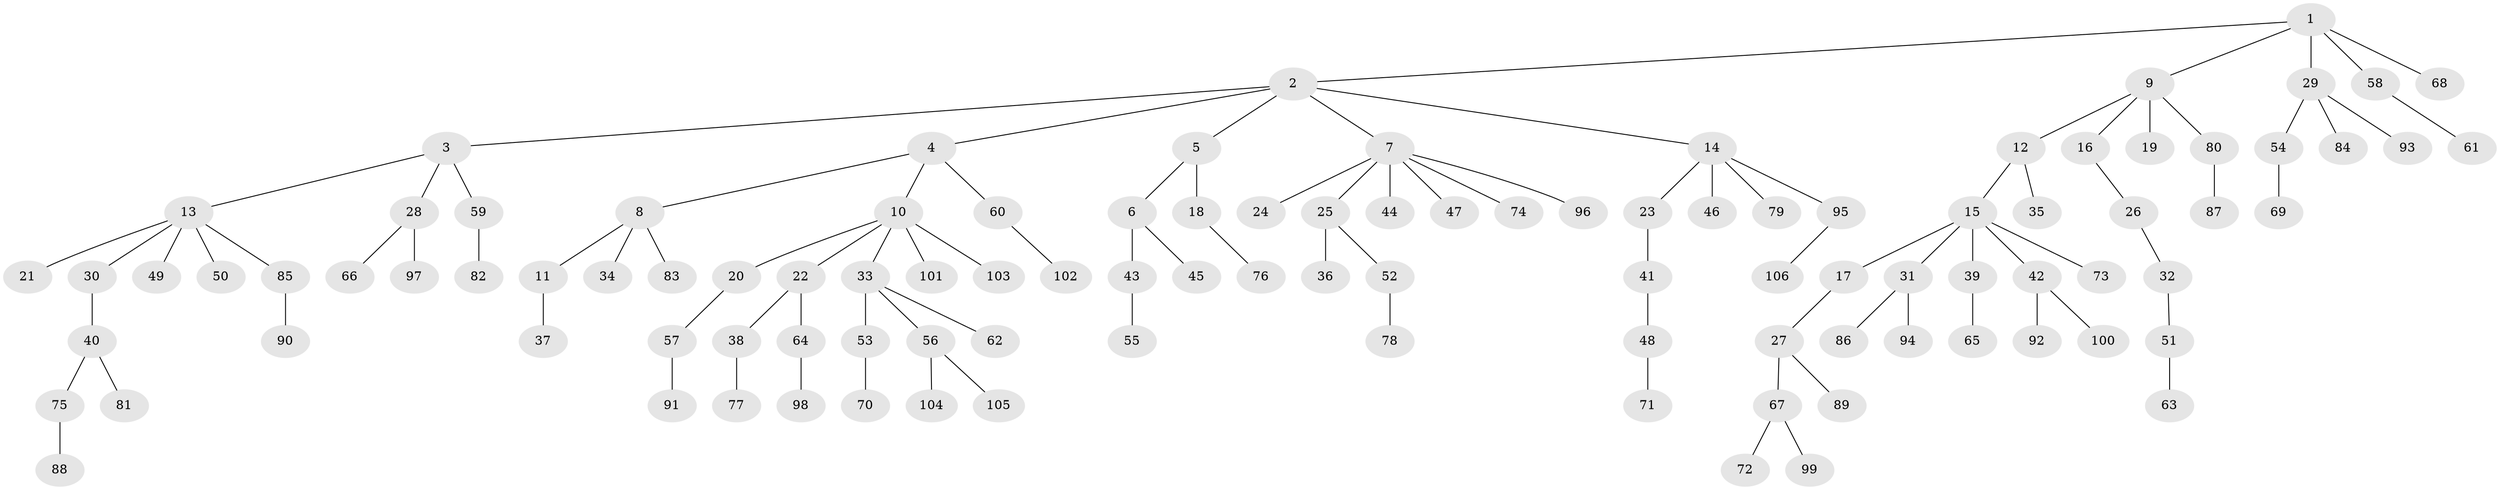 // coarse degree distribution, {5: 0.041666666666666664, 8: 0.013888888888888888, 4: 0.05555555555555555, 6: 0.027777777777777776, 3: 0.08333333333333333, 1: 0.6111111111111112, 7: 0.013888888888888888, 2: 0.1527777777777778}
// Generated by graph-tools (version 1.1) at 2025/52/02/27/25 19:52:13]
// undirected, 106 vertices, 105 edges
graph export_dot {
graph [start="1"]
  node [color=gray90,style=filled];
  1;
  2;
  3;
  4;
  5;
  6;
  7;
  8;
  9;
  10;
  11;
  12;
  13;
  14;
  15;
  16;
  17;
  18;
  19;
  20;
  21;
  22;
  23;
  24;
  25;
  26;
  27;
  28;
  29;
  30;
  31;
  32;
  33;
  34;
  35;
  36;
  37;
  38;
  39;
  40;
  41;
  42;
  43;
  44;
  45;
  46;
  47;
  48;
  49;
  50;
  51;
  52;
  53;
  54;
  55;
  56;
  57;
  58;
  59;
  60;
  61;
  62;
  63;
  64;
  65;
  66;
  67;
  68;
  69;
  70;
  71;
  72;
  73;
  74;
  75;
  76;
  77;
  78;
  79;
  80;
  81;
  82;
  83;
  84;
  85;
  86;
  87;
  88;
  89;
  90;
  91;
  92;
  93;
  94;
  95;
  96;
  97;
  98;
  99;
  100;
  101;
  102;
  103;
  104;
  105;
  106;
  1 -- 2;
  1 -- 9;
  1 -- 29;
  1 -- 58;
  1 -- 68;
  2 -- 3;
  2 -- 4;
  2 -- 5;
  2 -- 7;
  2 -- 14;
  3 -- 13;
  3 -- 28;
  3 -- 59;
  4 -- 8;
  4 -- 10;
  4 -- 60;
  5 -- 6;
  5 -- 18;
  6 -- 43;
  6 -- 45;
  7 -- 24;
  7 -- 25;
  7 -- 44;
  7 -- 47;
  7 -- 74;
  7 -- 96;
  8 -- 11;
  8 -- 34;
  8 -- 83;
  9 -- 12;
  9 -- 16;
  9 -- 19;
  9 -- 80;
  10 -- 20;
  10 -- 22;
  10 -- 33;
  10 -- 101;
  10 -- 103;
  11 -- 37;
  12 -- 15;
  12 -- 35;
  13 -- 21;
  13 -- 30;
  13 -- 49;
  13 -- 50;
  13 -- 85;
  14 -- 23;
  14 -- 46;
  14 -- 79;
  14 -- 95;
  15 -- 17;
  15 -- 31;
  15 -- 39;
  15 -- 42;
  15 -- 73;
  16 -- 26;
  17 -- 27;
  18 -- 76;
  20 -- 57;
  22 -- 38;
  22 -- 64;
  23 -- 41;
  25 -- 36;
  25 -- 52;
  26 -- 32;
  27 -- 67;
  27 -- 89;
  28 -- 66;
  28 -- 97;
  29 -- 54;
  29 -- 84;
  29 -- 93;
  30 -- 40;
  31 -- 86;
  31 -- 94;
  32 -- 51;
  33 -- 53;
  33 -- 56;
  33 -- 62;
  38 -- 77;
  39 -- 65;
  40 -- 75;
  40 -- 81;
  41 -- 48;
  42 -- 92;
  42 -- 100;
  43 -- 55;
  48 -- 71;
  51 -- 63;
  52 -- 78;
  53 -- 70;
  54 -- 69;
  56 -- 104;
  56 -- 105;
  57 -- 91;
  58 -- 61;
  59 -- 82;
  60 -- 102;
  64 -- 98;
  67 -- 72;
  67 -- 99;
  75 -- 88;
  80 -- 87;
  85 -- 90;
  95 -- 106;
}
